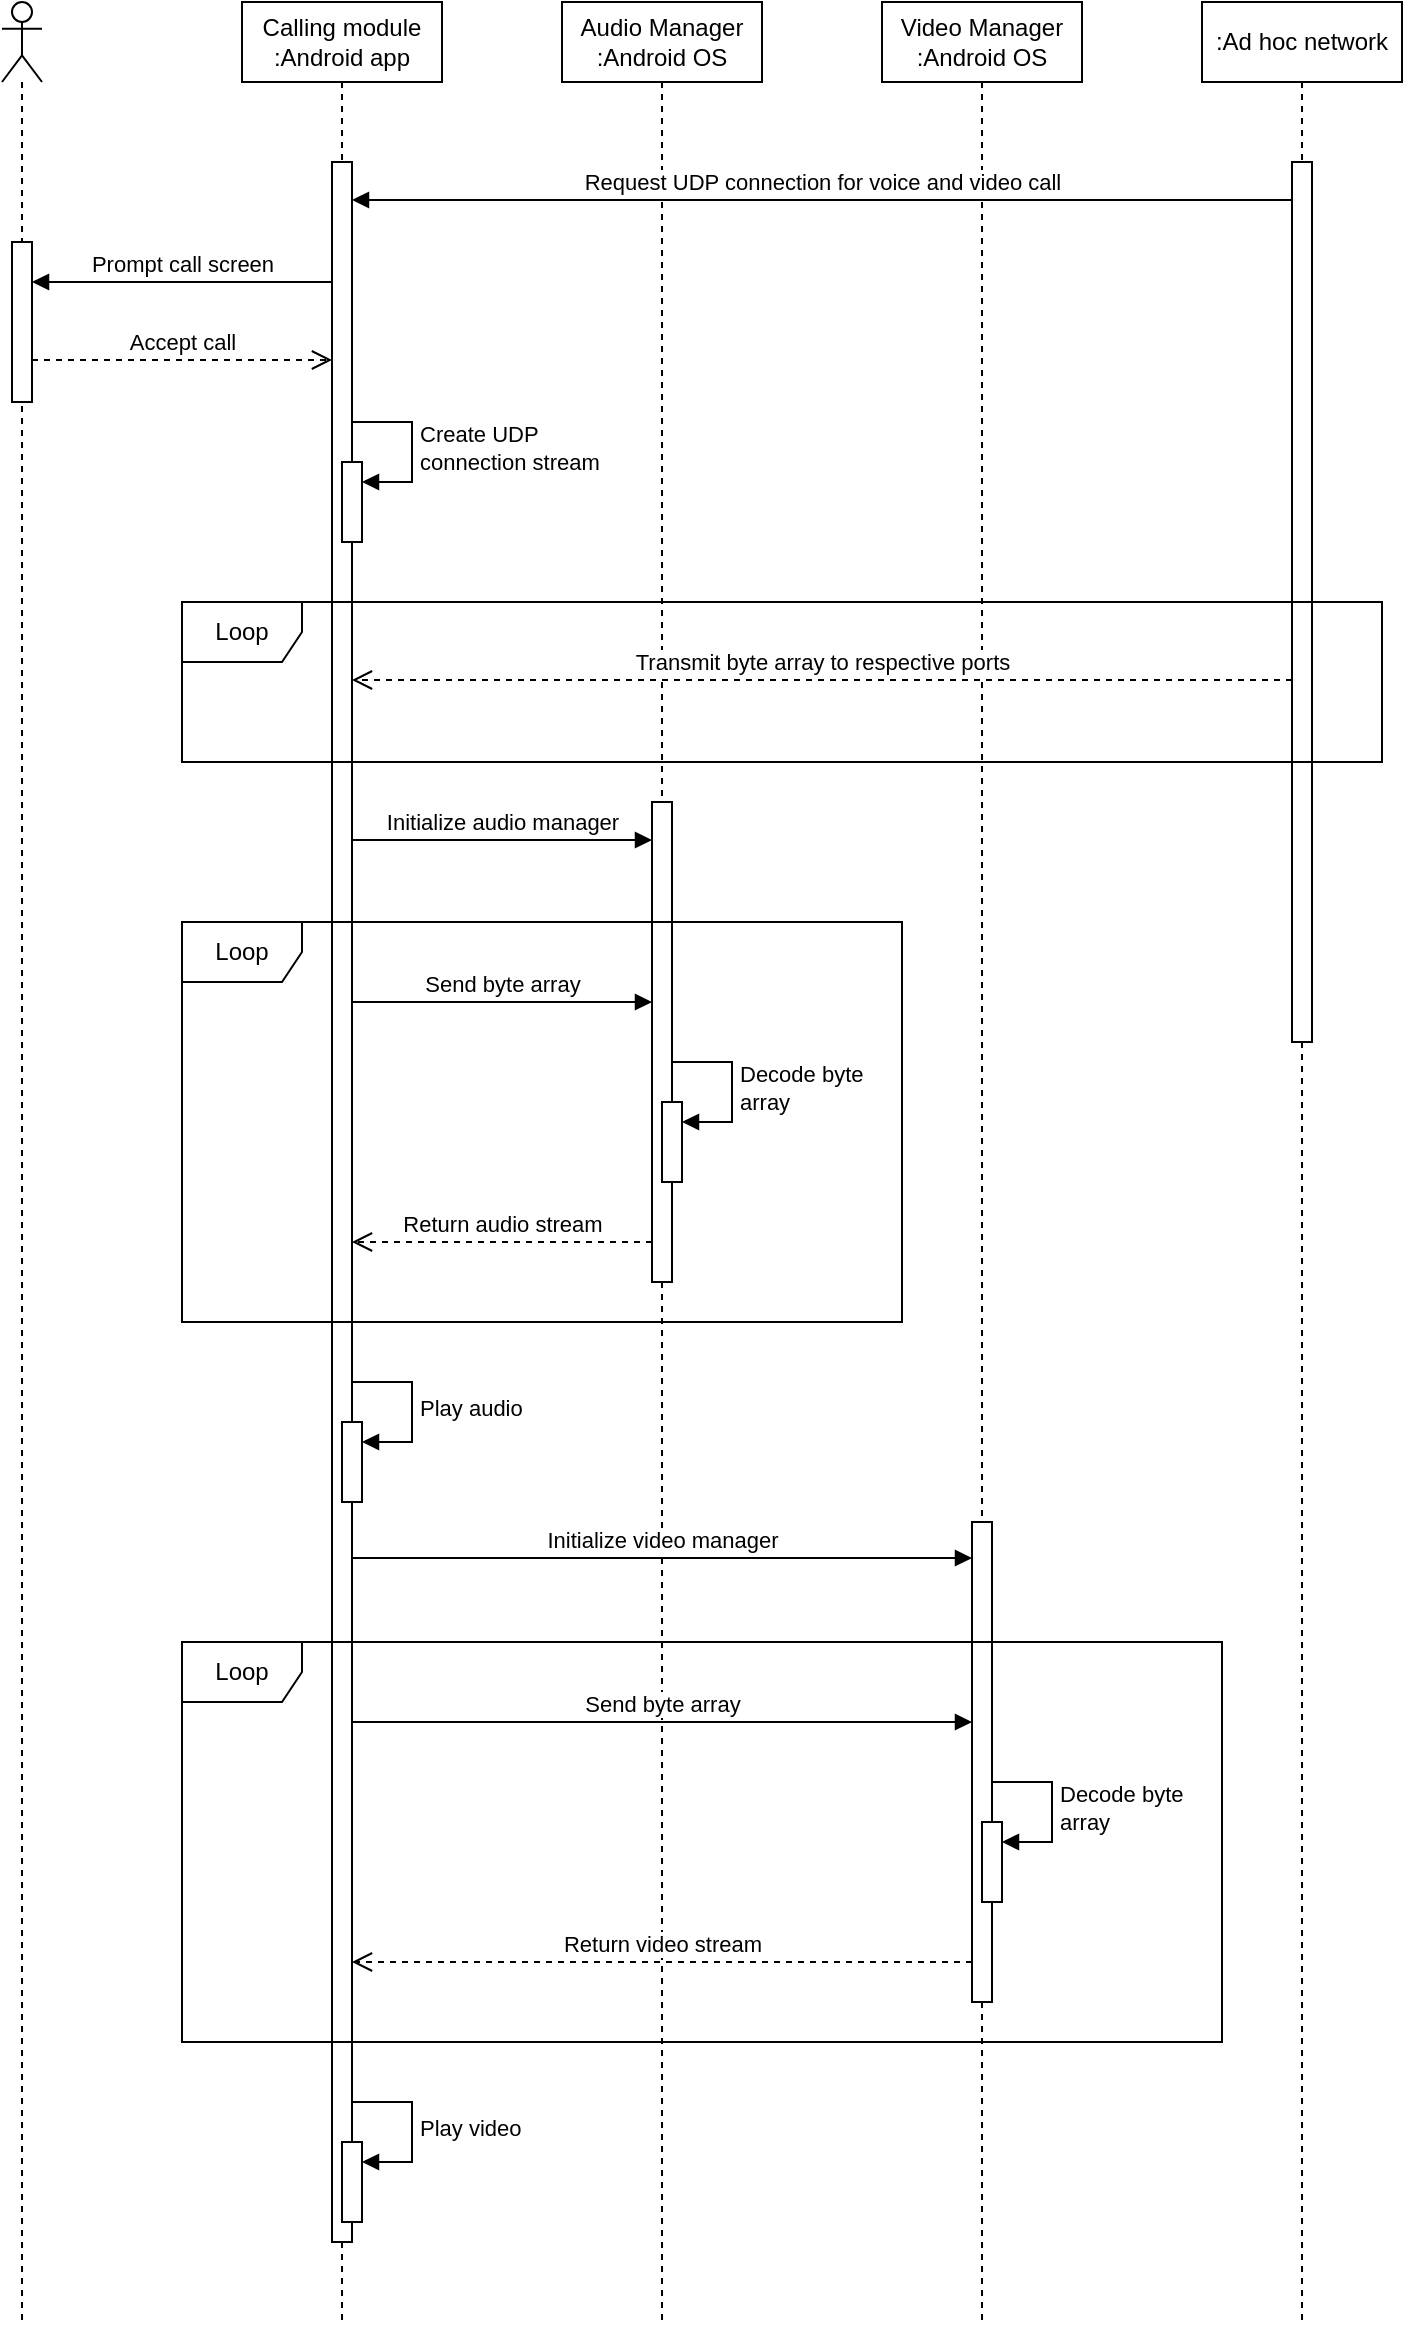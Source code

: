 <mxfile version="24.4.2" type="device">
  <diagram name="Page-1" id="bKUV8FMIAaRt5gduKS3z">
    <mxGraphModel dx="1720" dy="898" grid="1" gridSize="10" guides="1" tooltips="1" connect="1" arrows="1" fold="1" page="1" pageScale="1" pageWidth="850" pageHeight="1100" math="0" shadow="0">
      <root>
        <mxCell id="0" />
        <mxCell id="1" parent="0" />
        <mxCell id="ImXFFiU9ZaynLM_Wwgco-1" value="" style="shape=umlLifeline;perimeter=lifelinePerimeter;whiteSpace=wrap;html=1;container=1;dropTarget=0;collapsible=0;recursiveResize=0;outlineConnect=0;portConstraint=eastwest;newEdgeStyle={&quot;curved&quot;:0,&quot;rounded&quot;:0};participant=umlActor;" vertex="1" parent="1">
          <mxGeometry x="70" y="40" width="20" height="1160" as="geometry" />
        </mxCell>
        <mxCell id="ImXFFiU9ZaynLM_Wwgco-11" value="" style="html=1;points=[[0,0,0,0,5],[0,1,0,0,-5],[1,0,0,0,5],[1,1,0,0,-5]];perimeter=orthogonalPerimeter;outlineConnect=0;targetShapes=umlLifeline;portConstraint=eastwest;newEdgeStyle={&quot;curved&quot;:0,&quot;rounded&quot;:0};" vertex="1" parent="ImXFFiU9ZaynLM_Wwgco-1">
          <mxGeometry x="5" y="120" width="10" height="80" as="geometry" />
        </mxCell>
        <mxCell id="ImXFFiU9ZaynLM_Wwgco-2" value="Calling module :Android app" style="shape=umlLifeline;perimeter=lifelinePerimeter;whiteSpace=wrap;html=1;container=1;dropTarget=0;collapsible=0;recursiveResize=0;outlineConnect=0;portConstraint=eastwest;newEdgeStyle={&quot;curved&quot;:0,&quot;rounded&quot;:0};" vertex="1" parent="1">
          <mxGeometry x="190" y="40" width="100" height="1160" as="geometry" />
        </mxCell>
        <mxCell id="ImXFFiU9ZaynLM_Wwgco-7" value="" style="html=1;points=[[0,0,0,0,5],[0,1,0,0,-5],[1,0,0,0,5],[1,1,0,0,-5]];perimeter=orthogonalPerimeter;outlineConnect=0;targetShapes=umlLifeline;portConstraint=eastwest;newEdgeStyle={&quot;curved&quot;:0,&quot;rounded&quot;:0};" vertex="1" parent="ImXFFiU9ZaynLM_Wwgco-2">
          <mxGeometry x="45" y="80" width="10" height="1040" as="geometry" />
        </mxCell>
        <mxCell id="ImXFFiU9ZaynLM_Wwgco-14" value="" style="html=1;points=[[0,0,0,0,5],[0,1,0,0,-5],[1,0,0,0,5],[1,1,0,0,-5]];perimeter=orthogonalPerimeter;outlineConnect=0;targetShapes=umlLifeline;portConstraint=eastwest;newEdgeStyle={&quot;curved&quot;:0,&quot;rounded&quot;:0};" vertex="1" parent="ImXFFiU9ZaynLM_Wwgco-2">
          <mxGeometry x="50" y="230" width="10" height="40" as="geometry" />
        </mxCell>
        <mxCell id="ImXFFiU9ZaynLM_Wwgco-15" value="Create UDP&lt;div&gt;connection stream&lt;/div&gt;" style="html=1;align=left;spacingLeft=2;endArrow=block;rounded=0;edgeStyle=orthogonalEdgeStyle;curved=0;rounded=0;" edge="1" target="ImXFFiU9ZaynLM_Wwgco-14" parent="ImXFFiU9ZaynLM_Wwgco-2">
          <mxGeometry relative="1" as="geometry">
            <mxPoint x="55" y="210" as="sourcePoint" />
            <Array as="points">
              <mxPoint x="85" y="240" />
            </Array>
          </mxGeometry>
        </mxCell>
        <mxCell id="ImXFFiU9ZaynLM_Wwgco-26" value="" style="html=1;points=[[0,0,0,0,5],[0,1,0,0,-5],[1,0,0,0,5],[1,1,0,0,-5]];perimeter=orthogonalPerimeter;outlineConnect=0;targetShapes=umlLifeline;portConstraint=eastwest;newEdgeStyle={&quot;curved&quot;:0,&quot;rounded&quot;:0};" vertex="1" parent="ImXFFiU9ZaynLM_Wwgco-2">
          <mxGeometry x="50" y="710" width="10" height="40" as="geometry" />
        </mxCell>
        <mxCell id="ImXFFiU9ZaynLM_Wwgco-27" value="Play audio" style="html=1;align=left;spacingLeft=2;endArrow=block;rounded=0;edgeStyle=orthogonalEdgeStyle;curved=0;rounded=0;" edge="1" target="ImXFFiU9ZaynLM_Wwgco-26" parent="ImXFFiU9ZaynLM_Wwgco-2">
          <mxGeometry relative="1" as="geometry">
            <mxPoint x="55" y="690" as="sourcePoint" />
            <Array as="points">
              <mxPoint x="85" y="720" />
            </Array>
          </mxGeometry>
        </mxCell>
        <mxCell id="ImXFFiU9ZaynLM_Wwgco-35" value="" style="html=1;points=[[0,0,0,0,5],[0,1,0,0,-5],[1,0,0,0,5],[1,1,0,0,-5]];perimeter=orthogonalPerimeter;outlineConnect=0;targetShapes=umlLifeline;portConstraint=eastwest;newEdgeStyle={&quot;curved&quot;:0,&quot;rounded&quot;:0};" vertex="1" parent="ImXFFiU9ZaynLM_Wwgco-2">
          <mxGeometry x="50" y="1070" width="10" height="40" as="geometry" />
        </mxCell>
        <mxCell id="ImXFFiU9ZaynLM_Wwgco-36" value="Play video" style="html=1;align=left;spacingLeft=2;endArrow=block;rounded=0;edgeStyle=orthogonalEdgeStyle;curved=0;rounded=0;" edge="1" target="ImXFFiU9ZaynLM_Wwgco-35" parent="ImXFFiU9ZaynLM_Wwgco-2">
          <mxGeometry relative="1" as="geometry">
            <mxPoint x="55" y="1050" as="sourcePoint" />
            <Array as="points">
              <mxPoint x="85" y="1080" />
            </Array>
          </mxGeometry>
        </mxCell>
        <mxCell id="ImXFFiU9ZaynLM_Wwgco-3" value="Audio Manager :Android OS" style="shape=umlLifeline;perimeter=lifelinePerimeter;whiteSpace=wrap;html=1;container=1;dropTarget=0;collapsible=0;recursiveResize=0;outlineConnect=0;portConstraint=eastwest;newEdgeStyle={&quot;curved&quot;:0,&quot;rounded&quot;:0};" vertex="1" parent="1">
          <mxGeometry x="350" y="40" width="100" height="1160" as="geometry" />
        </mxCell>
        <mxCell id="ImXFFiU9ZaynLM_Wwgco-18" value="" style="html=1;points=[[0,0,0,0,5],[0,1,0,0,-5],[1,0,0,0,5],[1,1,0,0,-5]];perimeter=orthogonalPerimeter;outlineConnect=0;targetShapes=umlLifeline;portConstraint=eastwest;newEdgeStyle={&quot;curved&quot;:0,&quot;rounded&quot;:0};" vertex="1" parent="ImXFFiU9ZaynLM_Wwgco-3">
          <mxGeometry x="45" y="400" width="10" height="240" as="geometry" />
        </mxCell>
        <mxCell id="ImXFFiU9ZaynLM_Wwgco-4" value="Video Manager :Android OS" style="shape=umlLifeline;perimeter=lifelinePerimeter;whiteSpace=wrap;html=1;container=1;dropTarget=0;collapsible=0;recursiveResize=0;outlineConnect=0;portConstraint=eastwest;newEdgeStyle={&quot;curved&quot;:0,&quot;rounded&quot;:0};" vertex="1" parent="1">
          <mxGeometry x="510" y="40" width="100" height="1160" as="geometry" />
        </mxCell>
        <mxCell id="ImXFFiU9ZaynLM_Wwgco-28" value="" style="html=1;points=[[0,0,0,0,5],[0,1,0,0,-5],[1,0,0,0,5],[1,1,0,0,-5]];perimeter=orthogonalPerimeter;outlineConnect=0;targetShapes=umlLifeline;portConstraint=eastwest;newEdgeStyle={&quot;curved&quot;:0,&quot;rounded&quot;:0};" vertex="1" parent="ImXFFiU9ZaynLM_Wwgco-4">
          <mxGeometry x="45" y="760" width="10" height="240" as="geometry" />
        </mxCell>
        <mxCell id="ImXFFiU9ZaynLM_Wwgco-5" value=":Ad hoc network" style="shape=umlLifeline;perimeter=lifelinePerimeter;whiteSpace=wrap;html=1;container=1;dropTarget=0;collapsible=0;recursiveResize=0;outlineConnect=0;portConstraint=eastwest;newEdgeStyle={&quot;curved&quot;:0,&quot;rounded&quot;:0};" vertex="1" parent="1">
          <mxGeometry x="670" y="40" width="100" height="1160" as="geometry" />
        </mxCell>
        <mxCell id="ImXFFiU9ZaynLM_Wwgco-6" value="" style="html=1;points=[[0,0,0,0,5],[0,1,0,0,-5],[1,0,0,0,5],[1,1,0,0,-5]];perimeter=orthogonalPerimeter;outlineConnect=0;targetShapes=umlLifeline;portConstraint=eastwest;newEdgeStyle={&quot;curved&quot;:0,&quot;rounded&quot;:0};" vertex="1" parent="ImXFFiU9ZaynLM_Wwgco-5">
          <mxGeometry x="45" y="80" width="10" height="440" as="geometry" />
        </mxCell>
        <mxCell id="ImXFFiU9ZaynLM_Wwgco-10" value="Request UDP connection for voice and video call" style="html=1;verticalAlign=bottom;endArrow=block;curved=0;rounded=0;" edge="1" parent="1">
          <mxGeometry width="80" relative="1" as="geometry">
            <mxPoint x="715" y="139" as="sourcePoint" />
            <mxPoint x="245.0" y="139" as="targetPoint" />
          </mxGeometry>
        </mxCell>
        <mxCell id="ImXFFiU9ZaynLM_Wwgco-12" value="Prompt call screen" style="html=1;verticalAlign=bottom;endArrow=block;curved=0;rounded=0;" edge="1" parent="1">
          <mxGeometry width="80" relative="1" as="geometry">
            <mxPoint x="235.0" y="180" as="sourcePoint" />
            <mxPoint x="85.0" y="180" as="targetPoint" />
          </mxGeometry>
        </mxCell>
        <mxCell id="ImXFFiU9ZaynLM_Wwgco-13" value="Accept call" style="html=1;verticalAlign=bottom;endArrow=open;dashed=1;endSize=8;curved=0;rounded=0;" edge="1" parent="1">
          <mxGeometry relative="1" as="geometry">
            <mxPoint x="85.0" y="219" as="sourcePoint" />
            <mxPoint x="235.0" y="219" as="targetPoint" />
          </mxGeometry>
        </mxCell>
        <mxCell id="ImXFFiU9ZaynLM_Wwgco-16" value="Loop" style="shape=umlFrame;whiteSpace=wrap;html=1;pointerEvents=0;" vertex="1" parent="1">
          <mxGeometry x="160" y="340" width="600" height="80" as="geometry" />
        </mxCell>
        <mxCell id="ImXFFiU9ZaynLM_Wwgco-17" value="Transmit byte array to respective ports" style="html=1;verticalAlign=bottom;endArrow=open;dashed=1;endSize=8;curved=0;rounded=0;" edge="1" parent="1">
          <mxGeometry relative="1" as="geometry">
            <mxPoint x="715" y="379.0" as="sourcePoint" />
            <mxPoint x="245.0" y="379.0" as="targetPoint" />
          </mxGeometry>
        </mxCell>
        <mxCell id="ImXFFiU9ZaynLM_Wwgco-19" value="Initialize audio manager" style="html=1;verticalAlign=bottom;endArrow=block;curved=0;rounded=0;" edge="1" parent="1">
          <mxGeometry width="80" relative="1" as="geometry">
            <mxPoint x="245" y="459" as="sourcePoint" />
            <mxPoint x="395" y="459" as="targetPoint" />
          </mxGeometry>
        </mxCell>
        <mxCell id="ImXFFiU9ZaynLM_Wwgco-20" value="Loop" style="shape=umlFrame;whiteSpace=wrap;html=1;pointerEvents=0;" vertex="1" parent="1">
          <mxGeometry x="160" y="500" width="360" height="200" as="geometry" />
        </mxCell>
        <mxCell id="ImXFFiU9ZaynLM_Wwgco-22" value="Send byte array" style="html=1;verticalAlign=bottom;endArrow=block;curved=0;rounded=0;" edge="1" parent="1">
          <mxGeometry width="80" relative="1" as="geometry">
            <mxPoint x="245" y="540" as="sourcePoint" />
            <mxPoint x="395" y="540" as="targetPoint" />
          </mxGeometry>
        </mxCell>
        <mxCell id="ImXFFiU9ZaynLM_Wwgco-23" value="" style="html=1;points=[[0,0,0,0,5],[0,1,0,0,-5],[1,0,0,0,5],[1,1,0,0,-5]];perimeter=orthogonalPerimeter;outlineConnect=0;targetShapes=umlLifeline;portConstraint=eastwest;newEdgeStyle={&quot;curved&quot;:0,&quot;rounded&quot;:0};" vertex="1" parent="1">
          <mxGeometry x="400" y="590" width="10" height="40" as="geometry" />
        </mxCell>
        <mxCell id="ImXFFiU9ZaynLM_Wwgco-24" value="Decode byte&lt;div&gt;array&lt;/div&gt;" style="html=1;align=left;spacingLeft=2;endArrow=block;rounded=0;edgeStyle=orthogonalEdgeStyle;curved=0;rounded=0;" edge="1" target="ImXFFiU9ZaynLM_Wwgco-23" parent="1">
          <mxGeometry x="-0.003" relative="1" as="geometry">
            <mxPoint x="405" y="570" as="sourcePoint" />
            <Array as="points">
              <mxPoint x="435" y="600" />
            </Array>
            <mxPoint as="offset" />
          </mxGeometry>
        </mxCell>
        <mxCell id="ImXFFiU9ZaynLM_Wwgco-25" value="Return audio stream" style="html=1;verticalAlign=bottom;endArrow=open;dashed=1;endSize=8;curved=0;rounded=0;" edge="1" parent="1">
          <mxGeometry relative="1" as="geometry">
            <mxPoint x="395" y="660.0" as="sourcePoint" />
            <mxPoint x="245.0" y="660.0" as="targetPoint" />
          </mxGeometry>
        </mxCell>
        <mxCell id="ImXFFiU9ZaynLM_Wwgco-29" value="Initialize video manager" style="html=1;verticalAlign=bottom;endArrow=block;curved=0;rounded=0;" edge="1" parent="1">
          <mxGeometry width="80" relative="1" as="geometry">
            <mxPoint x="245" y="818" as="sourcePoint" />
            <mxPoint x="555" y="818" as="targetPoint" />
          </mxGeometry>
        </mxCell>
        <mxCell id="ImXFFiU9ZaynLM_Wwgco-30" value="Loop" style="shape=umlFrame;whiteSpace=wrap;html=1;pointerEvents=0;" vertex="1" parent="1">
          <mxGeometry x="160" y="860" width="520" height="200" as="geometry" />
        </mxCell>
        <mxCell id="ImXFFiU9ZaynLM_Wwgco-31" value="Send byte array" style="html=1;verticalAlign=bottom;endArrow=block;curved=0;rounded=0;" edge="1" parent="1">
          <mxGeometry width="80" relative="1" as="geometry">
            <mxPoint x="245" y="900" as="sourcePoint" />
            <mxPoint x="555" y="900" as="targetPoint" />
          </mxGeometry>
        </mxCell>
        <mxCell id="ImXFFiU9ZaynLM_Wwgco-32" value="" style="html=1;points=[[0,0,0,0,5],[0,1,0,0,-5],[1,0,0,0,5],[1,1,0,0,-5]];perimeter=orthogonalPerimeter;outlineConnect=0;targetShapes=umlLifeline;portConstraint=eastwest;newEdgeStyle={&quot;curved&quot;:0,&quot;rounded&quot;:0};" vertex="1" parent="1">
          <mxGeometry x="560" y="950" width="10" height="40" as="geometry" />
        </mxCell>
        <mxCell id="ImXFFiU9ZaynLM_Wwgco-33" value="Decode byte&lt;div&gt;array&lt;/div&gt;" style="html=1;align=left;spacingLeft=2;endArrow=block;rounded=0;edgeStyle=orthogonalEdgeStyle;curved=0;rounded=0;" edge="1" target="ImXFFiU9ZaynLM_Wwgco-32" parent="1">
          <mxGeometry relative="1" as="geometry">
            <mxPoint x="565" y="930" as="sourcePoint" />
            <Array as="points">
              <mxPoint x="595" y="960" />
            </Array>
          </mxGeometry>
        </mxCell>
        <mxCell id="ImXFFiU9ZaynLM_Wwgco-34" value="Return video stream" style="html=1;verticalAlign=bottom;endArrow=open;dashed=1;endSize=8;curved=0;rounded=0;" edge="1" parent="1">
          <mxGeometry relative="1" as="geometry">
            <mxPoint x="555" y="1020" as="sourcePoint" />
            <mxPoint x="245" y="1020" as="targetPoint" />
          </mxGeometry>
        </mxCell>
      </root>
    </mxGraphModel>
  </diagram>
</mxfile>
